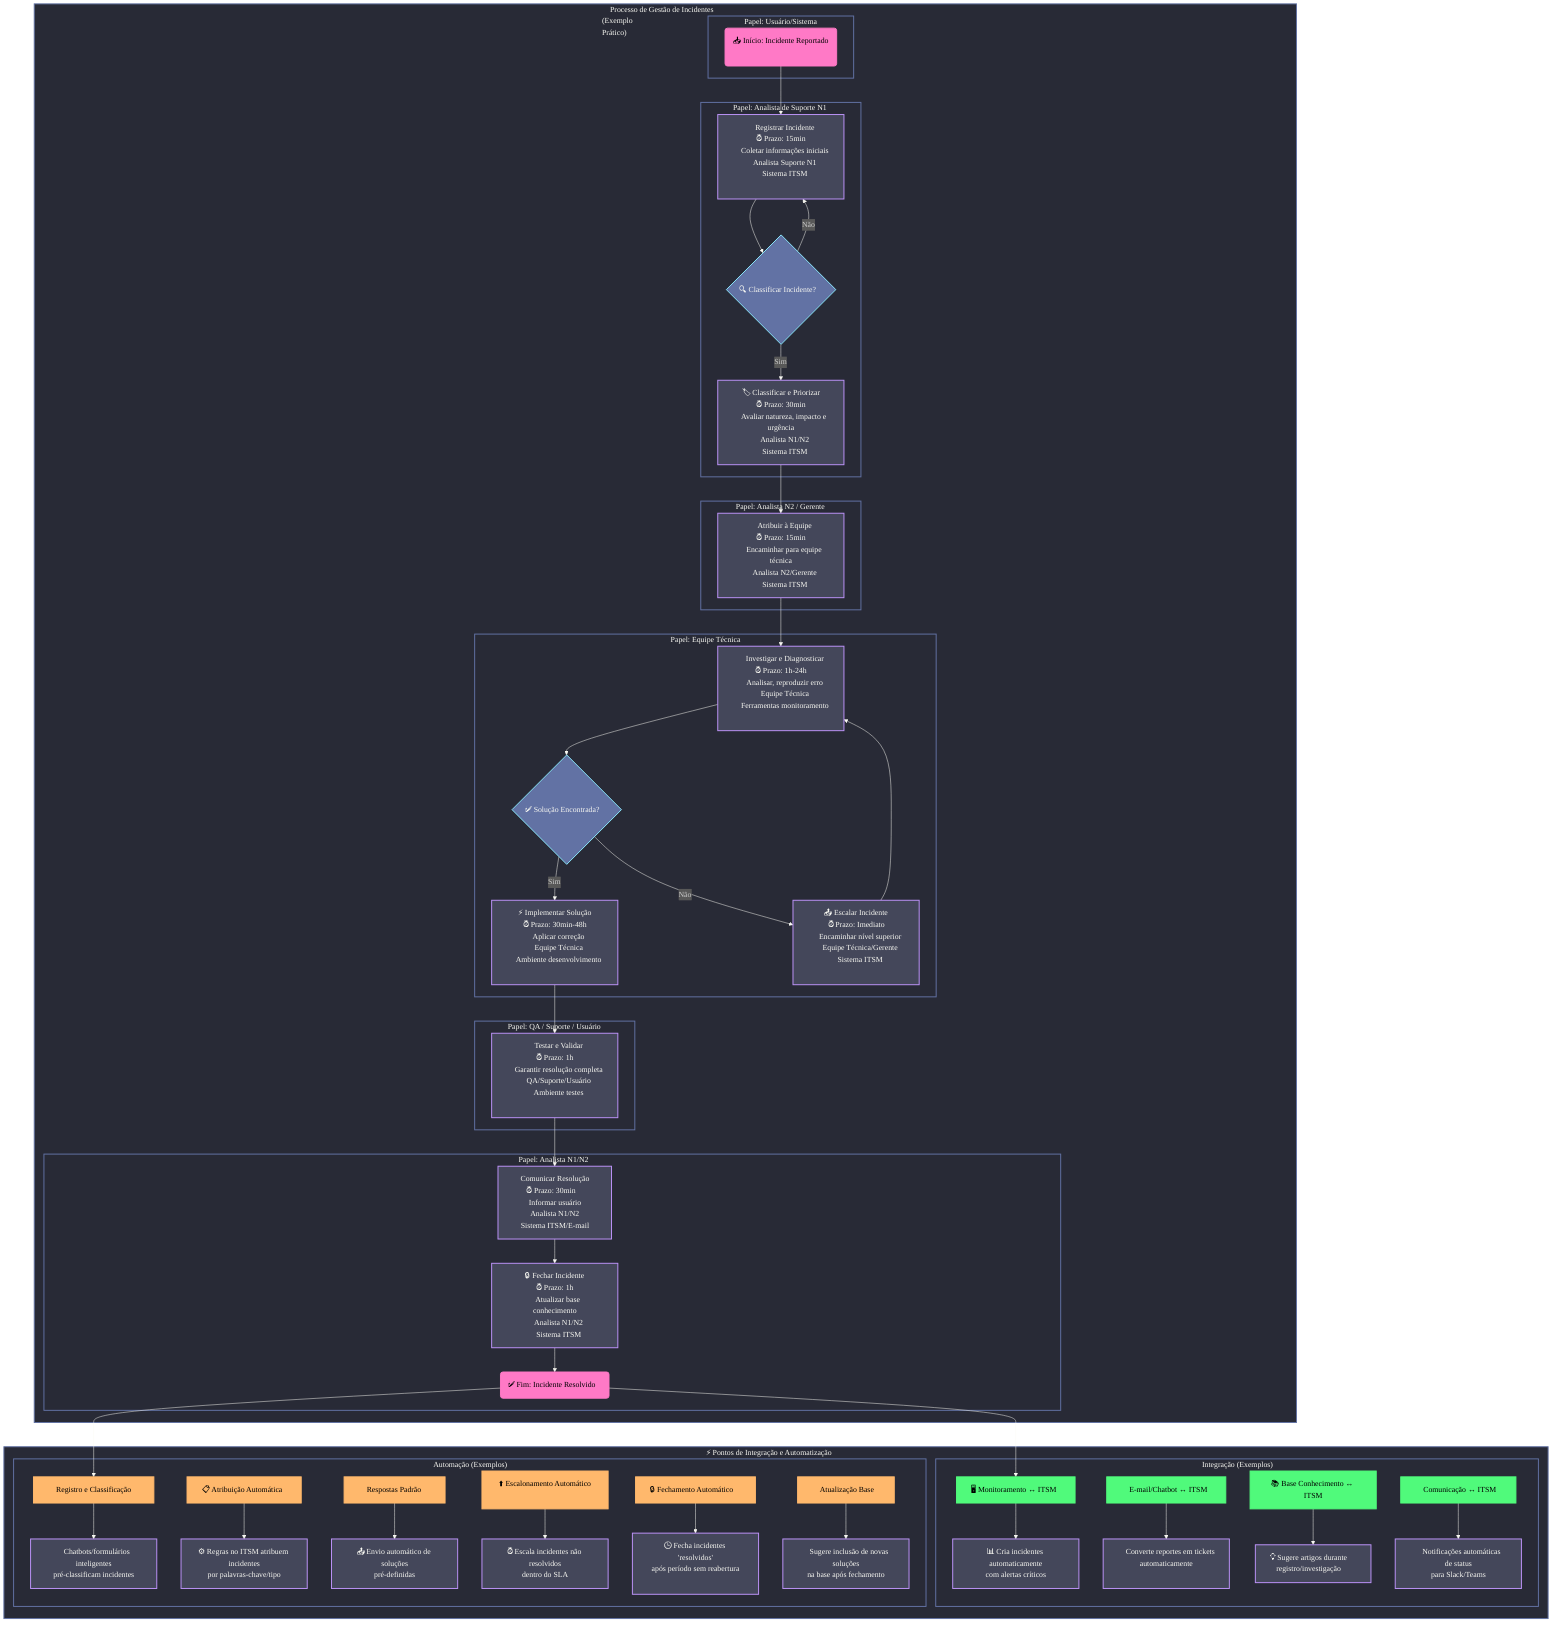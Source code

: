 %%{init: {'theme':'dark', 'themeVariables': {
  'darkMode': true,
  'primaryColor': '#BD93F9',
  'primaryTextColor': '#F8F8F2',
  'primaryBorderColor': '#6272A4',
  'lineColor': '#F8F8F2',
  'secondaryColor': '#44475A',
  'tertiaryColor': '#282A36',
  'clusterBkg': '#44475A',
  'clusterBorder': '#6272A4',
  'nodeBorder': '#BD93F9',
  'fontFamily': 'Segoe UI, Tahoma, Geneva, Verdana, sans-serif'
}}}%%
flowchart TD
    classDef startEnd fill:#FF79C6,stroke:#FF79C6,stroke-width:2px,color:#000000
    classDef process fill:#44475A,stroke:#BD93F9,stroke-width:2px,color:#F8F8F2
    classDef decision fill:#6272A4,stroke:#8BE9FD,stroke-width:2px,color:#F8F8F2
    classDef subgraphBkg fill:#282A36,stroke:#6272A4,stroke-width:2px,color:#F8F8F2
    classDef integration fill:#50FA7B,stroke:#50FA7B,stroke-width:2px,color:#000000
    classDef automation fill:#FFB86C,stroke:#FFB86C,stroke-width:2px,color:#000000

    subgraph subGraph7["🔄 Processo de Gestão de Incidentes<br> (Exemplo<br> Prático)"]
        direction TB
        
        subgraph subGraph1["👤 Papel: Usuário/Sistema"]
            INC_A("📥 Início: Incidente Reportado"):::startEnd
        end
        
        subgraph subGraph2["👤 Papel: Analista de Suporte N1"]
            INC_B["📝 Registrar Incidente<br>⏰ Prazo: 15min<br>📄 Coletar informações iniciais<br>👤 Analista Suporte N1<br>🏢 Sistema ITSM"]:::process
            INC_C{"🔍 Classificar Incidente?"}:::decision
            INC_D["🏷️ Classificar e Priorizar<br>⏰ Prazo: 30min<br>📄 Avaliar natureza, impacto e urgência<br>👤 Analista N1/N2<br>🏢 Sistema ITSM"]:::process
        end
        
        subgraph subGraph3["👤 Papel: Analista N2 / Gerente"]
            INC_E["👥 Atribuir à Equipe<br>⏰ Prazo: 15min<br>📄 Encaminhar para equipe técnica<br>👤 Analista N2/Gerente<br>🏢 Sistema ITSM"]:::process
        end
        
        subgraph subGraph4["👤 Papel: Equipe Técnica"]
            INC_F["🔬 Investigar e Diagnosticar<br>⏰ Prazo: 1h-24h<br>📄 Analisar, reproduzir erro<br>👤 Equipe Técnica<br>🏢 Ferramentas monitoramento"]:::process
            INC_G{"✅ Solução Encontrada?"}:::decision
            INC_H["⚡ Implementar Solução<br>⏰ Prazo: 30min-48h<br>📄 Aplicar correção<br>👤 Equipe Técnica<br>🏢 Ambiente desenvolvimento"]:::process
            INC_I["📤 Escalar Incidente<br>⏰ Prazo: Imediato<br>📄 Encaminhar nível superior<br>👤 Equipe Técnica/Gerente<br>🏢 Sistema ITSM"]:::process
        end
        
        subgraph subGraph5["👤 Papel: QA / Suporte / Usuário"]
            INC_J["🧪 Testar e Validar<br>⏰ Prazo: 1h<br>📄 Garantir resolução completa<br>👤 QA/Suporte/Usuário<br>🏢 Ambiente testes"]:::process
        end
        
        subgraph subGraph6["👤 Papel: Analista N1/N2"]
            INC_K["📢 Comunicar Resolução<br>⏰ Prazo: 30min<br>📄 Informar usuário<br>👤 Analista N1/N2<br>🏢 Sistema ITSM/E-mail"]:::process
            INC_L["🔒 Fechar Incidente<br>⏰ Prazo: 1h<br>📄 Atualizar base conhecimento<br>👤 Analista N1/N2<br>🏢 Sistema ITSM"]:::process
            INC_M("✅ Fim: Incidente Resolvido"):::startEnd
        end
    end

    subgraph subGraph10["⚡ Pontos de Integração e Automatização"]
        direction TB
        
        subgraph subGraph8["🔗 Integração (Exemplos)"]
            INT1["🖥️ Monitoramento ↔ ITSM"]:::integration
            INT1_DESC["📊 Cria incidentes automaticamente<br>com alertas críticos"]:::process
            
            INT2["📧 E-mail/Chatbot ↔ ITSM"]:::integration
            INT2_DESC["🤖 Converte reportes em tickets<br>automaticamente"]:::process
            
            INT3["📚 Base Conhecimento ↔ ITSM"]:::integration
            INT3_DESC["💡 Sugere artigos durante<br>registro/investigação"]:::process
            
            INT4["💬 Comunicação ↔ ITSM"]:::integration
            INT4_DESC["🔔 Notificações automáticas de status<br>para Slack/Teams"]:::process
        end
        
        subgraph subGraph9["🤖 Automação (Exemplos)"]
            AUTO1["🎯 Registro e Classificação"]:::automation
            AUTO1_DESC["🧠 Chatbots/formulários inteligentes<br>pré-classificam incidentes"]:::process
            
            AUTO2["📋 Atribuição Automática"]:::automation
            AUTO2_DESC["⚙️ Regras no ITSM atribuem incidentes<br>por palavras-chave/tipo"]:::process
            
            AUTO3["📨 Respostas Padrão"]:::automation
            AUTO3_DESC["📤 Envio automático de soluções<br>pré-definidas"]:::process
            
            AUTO4["⬆️ Escalonamento Automático"]:::automation
            AUTO4_DESC["⏰ Escala incidentes não resolvidos<br>dentro do SLA"]:::process
            
            AUTO5["🔒 Fechamento Automático"]:::automation
            AUTO5_DESC["🕒 Fecha incidentes 'resolvidos'<br>após período sem reabertura"]:::process
            
            AUTO6["🔄 Atualização Base"]:::automation
            AUTO6_DESC["📝 Sugere inclusão de novas soluções<br>na base após fechamento"]:::process
        end
    end


    %% Conexões do processo de incidentes
    INC_A --> INC_B
    INC_B --> INC_C
    INC_C -- Sim --> INC_D
    INC_C -- Não --> INC_B
    INC_D --> INC_E
    INC_E --> INC_F
    INC_F --> INC_G
    INC_G -- Sim --> INC_H
    INC_G -- Não --> INC_I
    INC_I --> INC_F
    INC_H --> INC_J
    INC_J --> INC_K
    INC_K --> INC_L
    INC_L --> INC_M

    %% Conexões de integração e automação
    INT1 --> INT1_DESC
    INT2 --> INT2_DESC
    INT3 --> INT3_DESC
    INT4 --> INT4_DESC
    AUTO1 --> AUTO1_DESC
    AUTO2 --> AUTO2_DESC
    AUTO3 --> AUTO3_DESC
    AUTO4 --> AUTO4_DESC
    AUTO5 --> AUTO5_DESC
    AUTO6 --> AUTO6_DESC

    %% Conexões entre seções principais
    INC_M --> INT1 & AUTO1

    %% Aplicar classes de estilo aos subgraphs
    class subGraph1,subGraph2,subGraph3,subGraph4,subGraph5,subGraph6,subGraph7,subGraph8,subGraph9,subGraph10 subgraphBkg